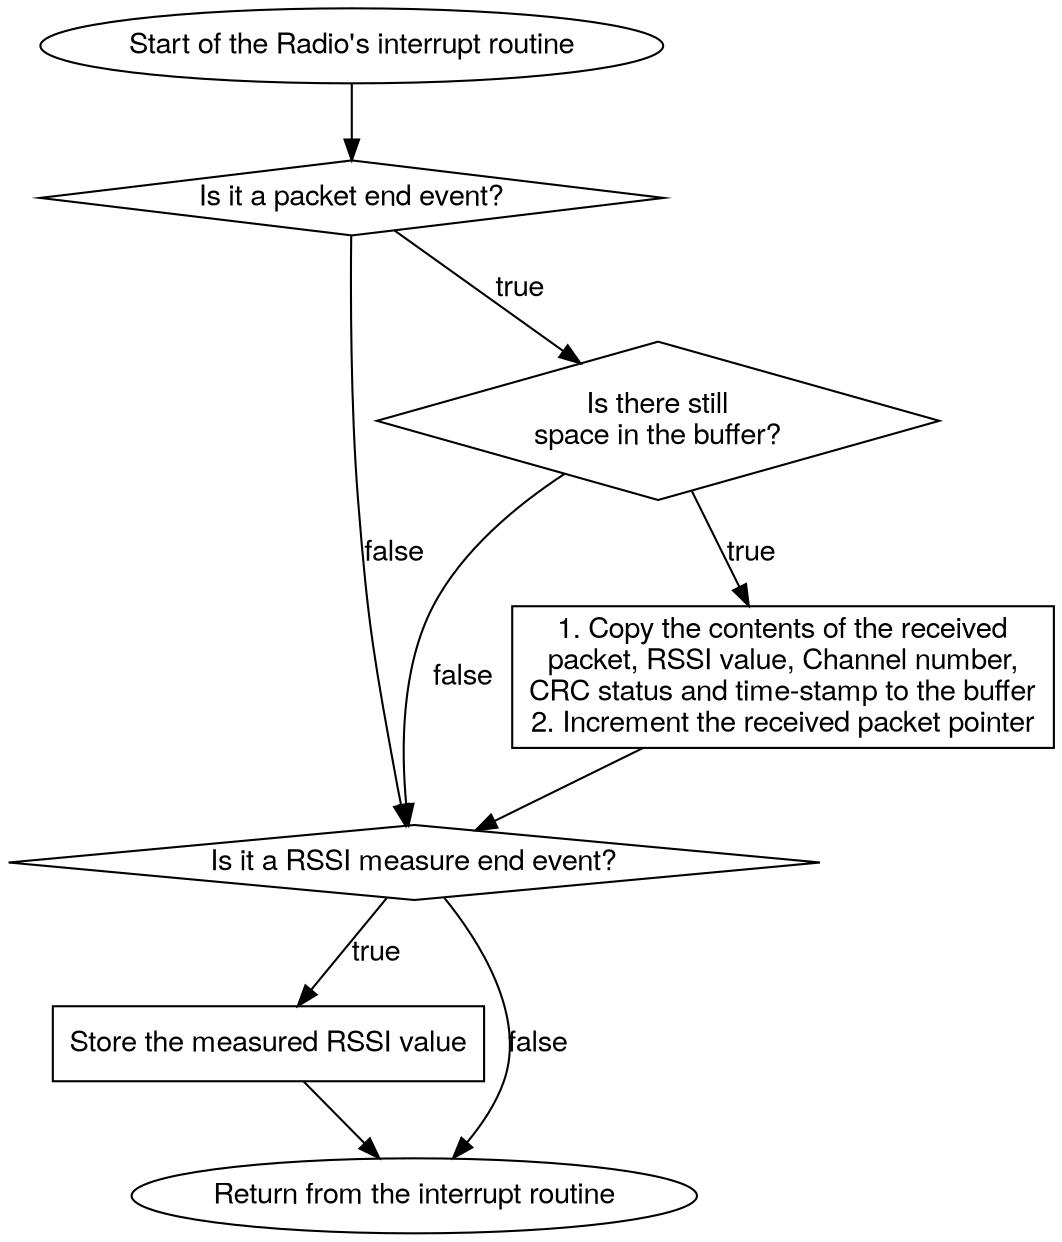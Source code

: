 digraph radio_isr{
 start [shape=oval, label="Start of the Radio's interrupt routine",fontname = "Helvetica Neue"]
 is_end [shape=diamond, label="Is it a packet end event?",fontname = "Helvetica Neue"]
 is_rssiend [shape=diamond, label="Is it a RSSI measure end event?",fontname = "Helvetica Neue"]
 check_ptr [shape=diamond, label="Is there still\nspace in the buffer?",fontname = "Helvetica Neue"]
 collect [shape = box, label="1. Copy the contents of the received\npacket, RSSI value, Channel number,\nCRC status and time-stamp to the buffer
2. Increment the received packet pointer",fontname = "Helvetica Neue"]
 rssi [shape = box, label="Store the measured RSSI value",fontname = "Helvetica Neue"]
 return [shape = oval, label="Return from the interrupt routine",fontname = "Helvetica Neue"]
 start -> is_end;
 is_end -> check_ptr [label ="true",fontname = "Helvetica Neue"];
 check_ptr -> collect [label ="true",fontname = "Helvetica Neue"]
 check_ptr -> is_rssiend [label ="false",fontname = "Helvetica Neue"];
 is_end -> is_rssiend [label ="false",fontname = "Helvetica Neue"];
 is_rssiend -> rssi [label ="true",fontname = "Helvetica Neue"];
 is_rssiend -> return [label="false",fontname = "Helvetica Neue"];
 collect -> is_rssiend;
 rssi -> return;
}
